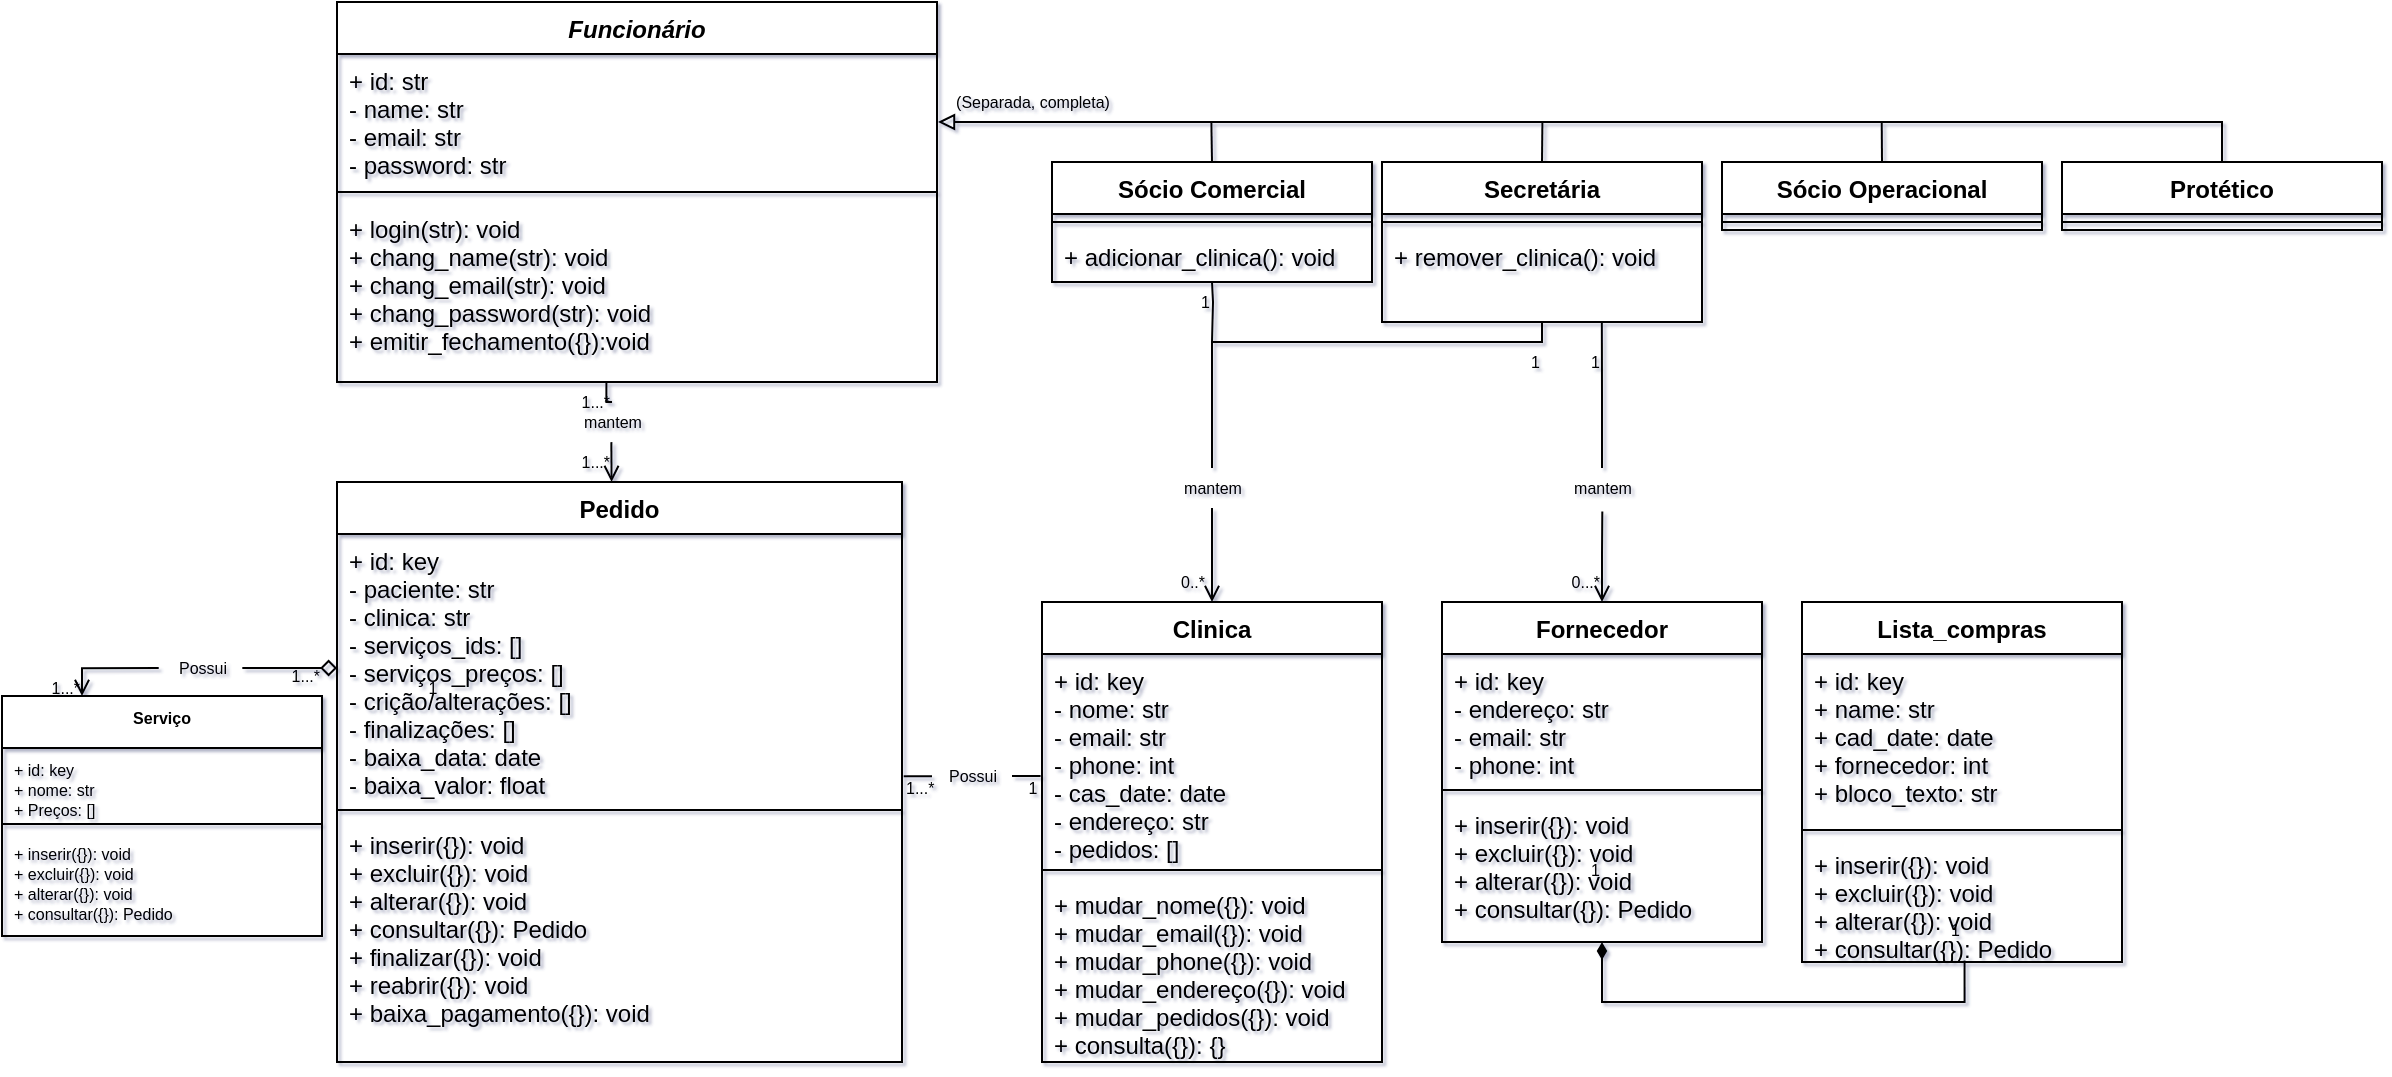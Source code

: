 <mxfile version="17.4.2" type="device"><diagram id="wCIUYgLf97K4qS9yF1l3" name="Página-1"><mxGraphModel dx="1093" dy="1552" grid="1" gridSize="10" guides="1" tooltips="1" connect="1" arrows="1" fold="1" page="1" pageScale="1" pageWidth="1169" pageHeight="827" background="none" math="0" shadow="1"><root><mxCell id="0"/><mxCell id="1" parent="0"/><mxCell id="eHvYOcXWMKYHGgOFtX7L-127" value="1" style="text;html=1;align=right;verticalAlign=middle;resizable=0;points=[];autosize=1;strokeColor=none;fillColor=none;fontSize=8;" vertex="1" parent="1"><mxGeometry x="980" y="-200" width="20" height="20" as="geometry"/></mxCell><mxCell id="eHvYOcXWMKYHGgOFtX7L-111" value="1" style="text;html=1;align=right;verticalAlign=middle;resizable=0;points=[];autosize=1;strokeColor=none;fillColor=none;fontSize=8;" vertex="1" parent="1"><mxGeometry x="950" y="-200" width="20" height="20" as="geometry"/></mxCell><mxCell id="eHvYOcXWMKYHGgOFtX7L-76" value="1...*" style="text;html=1;align=right;verticalAlign=middle;resizable=0;points=[];autosize=1;strokeColor=none;fillColor=none;fontSize=8;" vertex="1" parent="1"><mxGeometry x="475" y="-150" width="30" height="20" as="geometry"/></mxCell><mxCell id="eHvYOcXWMKYHGgOFtX7L-64" value="1" style="text;html=1;align=center;verticalAlign=middle;resizable=0;points=[];autosize=1;strokeColor=none;fillColor=none;fontSize=8;" vertex="1" parent="1"><mxGeometry x="705" y="13" width="20" height="20" as="geometry"/></mxCell><mxCell id="BqnHKmlC6TDijNeTiooH-1" value="Funcionário" style="swimlane;fontStyle=3;align=center;verticalAlign=top;childLayout=stackLayout;horizontal=1;startSize=26;horizontalStack=0;resizeParent=1;resizeParentMax=0;resizeLast=0;collapsible=1;marginBottom=0;" parent="1" vertex="1"><mxGeometry x="367.5" y="-370" width="300" height="190" as="geometry"/></mxCell><mxCell id="BqnHKmlC6TDijNeTiooH-2" value="+ id: str&#10;- name: str&#10;- email: str&#10;- password: str " style="text;strokeColor=none;fillColor=none;align=left;verticalAlign=top;spacingLeft=4;spacingRight=4;overflow=hidden;rotatable=0;points=[[0,0.5],[1,0.5]];portConstraint=eastwest;" parent="BqnHKmlC6TDijNeTiooH-1" vertex="1"><mxGeometry y="26" width="300" height="64" as="geometry"/></mxCell><mxCell id="BqnHKmlC6TDijNeTiooH-3" value="" style="line;strokeWidth=1;fillColor=none;align=left;verticalAlign=middle;spacingTop=-1;spacingLeft=3;spacingRight=3;rotatable=0;labelPosition=right;points=[];portConstraint=eastwest;" parent="BqnHKmlC6TDijNeTiooH-1" vertex="1"><mxGeometry y="90" width="300" height="10" as="geometry"/></mxCell><mxCell id="BqnHKmlC6TDijNeTiooH-4" value="+ login(str): void&#10;+ chang_name(str): void&#10;+ chang_email(str): void&#10;+ chang_password(str): void&#10;+ emitir_fechamento({}):void" style="text;strokeColor=none;fillColor=none;align=left;verticalAlign=top;spacingLeft=4;spacingRight=4;overflow=hidden;rotatable=0;points=[[0,0.5],[1,0.5]];portConstraint=eastwest;" parent="BqnHKmlC6TDijNeTiooH-1" vertex="1"><mxGeometry y="100" width="300" height="90" as="geometry"/></mxCell><mxCell id="eHvYOcXWMKYHGgOFtX7L-121" style="edgeStyle=orthogonalEdgeStyle;rounded=0;orthogonalLoop=1;jettySize=auto;html=1;exitX=0.5;exitY=0;exitDx=0;exitDy=0;labelBackgroundColor=#FFFFFF;fontSize=8;startArrow=none;startFill=0;endArrow=none;endFill=0;strokeColor=#030303;" edge="1" parent="1" source="eHvYOcXWMKYHGgOFtX7L-1"><mxGeometry relative="1" as="geometry"><mxPoint x="804.69" y="-310.0" as="targetPoint"/></mxGeometry></mxCell><mxCell id="eHvYOcXWMKYHGgOFtX7L-1" value="Sócio Comercial" style="swimlane;fontStyle=1;align=center;verticalAlign=top;childLayout=stackLayout;horizontal=1;startSize=26;horizontalStack=0;resizeParent=1;resizeParentMax=0;resizeLast=0;collapsible=1;marginBottom=0;" vertex="1" parent="1"><mxGeometry x="725" y="-290" width="160" height="60" as="geometry"/></mxCell><mxCell id="eHvYOcXWMKYHGgOFtX7L-3" value="" style="line;strokeWidth=1;fillColor=none;align=left;verticalAlign=middle;spacingTop=-1;spacingLeft=3;spacingRight=3;rotatable=0;labelPosition=right;points=[];portConstraint=eastwest;" vertex="1" parent="eHvYOcXWMKYHGgOFtX7L-1"><mxGeometry y="26" width="160" height="8" as="geometry"/></mxCell><mxCell id="eHvYOcXWMKYHGgOFtX7L-4" value="+ adicionar_clinica(): void" style="text;strokeColor=none;fillColor=none;align=left;verticalAlign=top;spacingLeft=4;spacingRight=4;overflow=hidden;rotatable=0;points=[[0,0.5],[1,0.5]];portConstraint=eastwest;" vertex="1" parent="eHvYOcXWMKYHGgOFtX7L-1"><mxGeometry y="34" width="160" height="26" as="geometry"/></mxCell><mxCell id="eHvYOcXWMKYHGgOFtX7L-119" style="edgeStyle=orthogonalEdgeStyle;rounded=0;orthogonalLoop=1;jettySize=auto;html=1;exitX=0.5;exitY=0;exitDx=0;exitDy=0;labelBackgroundColor=#FFFFFF;fontSize=8;startArrow=none;startFill=0;endArrow=none;endFill=0;strokeColor=#030303;" edge="1" parent="1" source="eHvYOcXWMKYHGgOFtX7L-5"><mxGeometry relative="1" as="geometry"><mxPoint x="1139.862" y="-310.0" as="targetPoint"/></mxGeometry></mxCell><mxCell id="eHvYOcXWMKYHGgOFtX7L-5" value="Sócio Operacional" style="swimlane;fontStyle=1;align=center;verticalAlign=top;childLayout=stackLayout;horizontal=1;startSize=26;horizontalStack=0;resizeParent=1;resizeParentMax=0;resizeLast=0;collapsible=1;marginBottom=0;" vertex="1" parent="1"><mxGeometry x="1060" y="-290" width="160" height="34" as="geometry"/></mxCell><mxCell id="eHvYOcXWMKYHGgOFtX7L-7" value="" style="line;strokeWidth=1;fillColor=none;align=left;verticalAlign=middle;spacingTop=-1;spacingLeft=3;spacingRight=3;rotatable=0;labelPosition=right;points=[];portConstraint=eastwest;" vertex="1" parent="eHvYOcXWMKYHGgOFtX7L-5"><mxGeometry y="26" width="160" height="8" as="geometry"/></mxCell><mxCell id="eHvYOcXWMKYHGgOFtX7L-105" style="edgeStyle=orthogonalEdgeStyle;rounded=0;orthogonalLoop=1;jettySize=auto;html=1;exitX=0.5;exitY=1;exitDx=0;exitDy=0;labelBackgroundColor=#FFFFFF;fontSize=8;startArrow=none;startFill=0;endArrow=open;endFill=0;strokeColor=#030303;" edge="1" parent="1" source="eHvYOcXWMKYHGgOFtX7L-106" target="eHvYOcXWMKYHGgOFtX7L-21"><mxGeometry relative="1" as="geometry"><Array as="points"/></mxGeometry></mxCell><mxCell id="eHvYOcXWMKYHGgOFtX7L-120" style="edgeStyle=orthogonalEdgeStyle;rounded=0;orthogonalLoop=1;jettySize=auto;html=1;exitX=0.5;exitY=0;exitDx=0;exitDy=0;labelBackgroundColor=#FFFFFF;fontSize=8;startArrow=none;startFill=0;endArrow=none;endFill=0;strokeColor=#030303;" edge="1" parent="1" source="eHvYOcXWMKYHGgOFtX7L-9"><mxGeometry relative="1" as="geometry"><mxPoint x="970.207" y="-310.0" as="targetPoint"/></mxGeometry></mxCell><mxCell id="eHvYOcXWMKYHGgOFtX7L-9" value="Secretária" style="swimlane;fontStyle=1;align=center;verticalAlign=top;childLayout=stackLayout;horizontal=1;startSize=26;horizontalStack=0;resizeParent=1;resizeParentMax=0;resizeLast=0;collapsible=1;marginBottom=0;" vertex="1" parent="1"><mxGeometry x="890" y="-290" width="160" height="80" as="geometry"/></mxCell><mxCell id="eHvYOcXWMKYHGgOFtX7L-11" value="" style="line;strokeWidth=1;fillColor=none;align=left;verticalAlign=middle;spacingTop=-1;spacingLeft=3;spacingRight=3;rotatable=0;labelPosition=right;points=[];portConstraint=eastwest;" vertex="1" parent="eHvYOcXWMKYHGgOFtX7L-9"><mxGeometry y="26" width="160" height="8" as="geometry"/></mxCell><mxCell id="eHvYOcXWMKYHGgOFtX7L-12" value="+ remover_clinica(): void&#10;" style="text;strokeColor=none;fillColor=none;align=left;verticalAlign=top;spacingLeft=4;spacingRight=4;overflow=hidden;rotatable=0;points=[[0,0.5],[1,0.5]];portConstraint=eastwest;" vertex="1" parent="eHvYOcXWMKYHGgOFtX7L-9"><mxGeometry y="34" width="160" height="46" as="geometry"/></mxCell><mxCell id="eHvYOcXWMKYHGgOFtX7L-118" style="edgeStyle=orthogonalEdgeStyle;rounded=0;orthogonalLoop=1;jettySize=auto;html=1;exitX=0.5;exitY=0;exitDx=0;exitDy=0;labelBackgroundColor=#FFFFFF;fontSize=8;startArrow=none;startFill=0;endArrow=block;endFill=0;strokeColor=#030303;" edge="1" parent="1" source="eHvYOcXWMKYHGgOFtX7L-13"><mxGeometry relative="1" as="geometry"><mxPoint x="668" y="-310" as="targetPoint"/><Array as="points"><mxPoint x="1310" y="-310"/><mxPoint x="668" y="-310"/></Array></mxGeometry></mxCell><mxCell id="eHvYOcXWMKYHGgOFtX7L-13" value="Protético" style="swimlane;fontStyle=1;align=center;verticalAlign=top;childLayout=stackLayout;horizontal=1;startSize=26;horizontalStack=0;resizeParent=1;resizeParentMax=0;resizeLast=0;collapsible=1;marginBottom=0;" vertex="1" parent="1"><mxGeometry x="1230" y="-290" width="160" height="34" as="geometry"/></mxCell><mxCell id="eHvYOcXWMKYHGgOFtX7L-15" value="" style="line;strokeWidth=1;fillColor=none;align=left;verticalAlign=middle;spacingTop=-1;spacingLeft=3;spacingRight=3;rotatable=0;labelPosition=right;points=[];portConstraint=eastwest;" vertex="1" parent="eHvYOcXWMKYHGgOFtX7L-13"><mxGeometry y="26" width="160" height="8" as="geometry"/></mxCell><mxCell id="eHvYOcXWMKYHGgOFtX7L-104" style="edgeStyle=orthogonalEdgeStyle;rounded=0;orthogonalLoop=1;jettySize=auto;html=1;labelBackgroundColor=#FFFFFF;fontSize=8;startArrow=none;startFill=0;endArrow=none;endFill=0;strokeColor=#030303;" edge="1" parent="1" target="eHvYOcXWMKYHGgOFtX7L-1"><mxGeometry relative="1" as="geometry"><mxPoint x="805" y="-200" as="sourcePoint"/></mxGeometry></mxCell><mxCell id="eHvYOcXWMKYHGgOFtX7L-21" value="Clinica" style="swimlane;fontStyle=1;align=center;verticalAlign=top;childLayout=stackLayout;horizontal=1;startSize=26;horizontalStack=0;resizeParent=1;resizeParentMax=0;resizeLast=0;collapsible=1;marginBottom=0;" vertex="1" parent="1"><mxGeometry x="720" y="-70" width="170" height="230" as="geometry"/></mxCell><mxCell id="eHvYOcXWMKYHGgOFtX7L-22" value="+ id: key&#10;- nome: str&#10;- email: str&#10;- phone: int&#10;- cas_date: date&#10;- endereço: str &#10;- pedidos: []" style="text;strokeColor=none;fillColor=none;align=left;verticalAlign=top;spacingLeft=4;spacingRight=4;overflow=hidden;rotatable=0;points=[[0,0.5],[1,0.5]];portConstraint=eastwest;" vertex="1" parent="eHvYOcXWMKYHGgOFtX7L-21"><mxGeometry y="26" width="170" height="104" as="geometry"/></mxCell><mxCell id="eHvYOcXWMKYHGgOFtX7L-23" value="" style="line;strokeWidth=1;fillColor=none;align=left;verticalAlign=middle;spacingTop=-1;spacingLeft=3;spacingRight=3;rotatable=0;labelPosition=right;points=[];portConstraint=eastwest;" vertex="1" parent="eHvYOcXWMKYHGgOFtX7L-21"><mxGeometry y="130" width="170" height="8" as="geometry"/></mxCell><mxCell id="eHvYOcXWMKYHGgOFtX7L-24" value="+ mudar_nome({}): void&#10;+ mudar_email({}): void&#10;+ mudar_phone({}): void&#10;+ mudar_endereço({}): void&#10;+ mudar_pedidos({}): void&#10;+ consulta({}): {}" style="text;strokeColor=none;fillColor=none;align=left;verticalAlign=top;spacingLeft=4;spacingRight=4;overflow=hidden;rotatable=0;points=[[0,0.5],[1,0.5]];portConstraint=eastwest;" vertex="1" parent="eHvYOcXWMKYHGgOFtX7L-21"><mxGeometry y="138" width="170" height="92" as="geometry"/></mxCell><mxCell id="eHvYOcXWMKYHGgOFtX7L-72" style="edgeStyle=orthogonalEdgeStyle;rounded=0;orthogonalLoop=1;jettySize=auto;html=1;exitX=0.5;exitY=0;exitDx=0;exitDy=0;labelBackgroundColor=#FFFFFF;fontSize=8;startArrow=none;startFill=0;endArrow=none;endFill=0;strokeColor=#030303;entryX=0.449;entryY=1.006;entryDx=0;entryDy=0;entryPerimeter=0;" edge="1" parent="1" source="eHvYOcXWMKYHGgOFtX7L-73" target="BqnHKmlC6TDijNeTiooH-4"><mxGeometry relative="1" as="geometry"><mxPoint x="505" y="-80" as="targetPoint"/></mxGeometry></mxCell><mxCell id="eHvYOcXWMKYHGgOFtX7L-99" style="edgeStyle=orthogonalEdgeStyle;rounded=0;orthogonalLoop=1;jettySize=auto;html=1;exitX=1;exitY=0.5;exitDx=0;exitDy=0;entryX=-0.004;entryY=0.582;entryDx=0;entryDy=0;labelBackgroundColor=#FFFFFF;fontSize=8;startArrow=none;startFill=0;endArrow=none;endFill=0;strokeColor=#030303;entryPerimeter=0;" edge="1" parent="1" source="eHvYOcXWMKYHGgOFtX7L-100" target="eHvYOcXWMKYHGgOFtX7L-22"><mxGeometry relative="1" as="geometry"/></mxCell><mxCell id="eHvYOcXWMKYHGgOFtX7L-25" value="Pedido" style="swimlane;fontStyle=1;align=center;verticalAlign=top;childLayout=stackLayout;horizontal=1;startSize=26;horizontalStack=0;resizeParent=1;resizeParentMax=0;resizeLast=0;collapsible=1;marginBottom=0;" vertex="1" parent="1"><mxGeometry x="367.5" y="-130" width="282.5" height="290" as="geometry"/></mxCell><mxCell id="eHvYOcXWMKYHGgOFtX7L-26" value="+ id: key&#10;- paciente: str&#10;- clinica: str&#10;- serviços_ids: []&#10;- serviços_preços: []&#10;- crição/alterações: []&#10;- finalizações: []&#10;- baixa_data: date&#10;- baixa_valor: float" style="text;strokeColor=none;fillColor=none;align=left;verticalAlign=top;spacingLeft=4;spacingRight=4;overflow=hidden;rotatable=0;points=[[0,0.5],[1,0.5]];portConstraint=eastwest;" vertex="1" parent="eHvYOcXWMKYHGgOFtX7L-25"><mxGeometry y="26" width="282.5" height="134" as="geometry"/></mxCell><mxCell id="eHvYOcXWMKYHGgOFtX7L-27" value="" style="line;strokeWidth=1;fillColor=none;align=left;verticalAlign=middle;spacingTop=-1;spacingLeft=3;spacingRight=3;rotatable=0;labelPosition=right;points=[];portConstraint=eastwest;" vertex="1" parent="eHvYOcXWMKYHGgOFtX7L-25"><mxGeometry y="160" width="282.5" height="8" as="geometry"/></mxCell><mxCell id="eHvYOcXWMKYHGgOFtX7L-28" value="+ inserir({}): void&#10;+ excluir({}): void&#10;+ alterar({}): void&#10;+ consultar({}): Pedido&#10;+ finalizar({}): void&#10;+ reabrir({}): void&#10;+ baixa_pagamento({}): void" style="text;strokeColor=none;fillColor=none;align=left;verticalAlign=top;spacingLeft=4;spacingRight=4;overflow=hidden;rotatable=0;points=[[0,0.5],[1,0.5]];portConstraint=eastwest;" vertex="1" parent="eHvYOcXWMKYHGgOFtX7L-25"><mxGeometry y="168" width="282.5" height="122" as="geometry"/></mxCell><mxCell id="eHvYOcXWMKYHGgOFtX7L-126" style="edgeStyle=orthogonalEdgeStyle;rounded=0;orthogonalLoop=1;jettySize=auto;html=1;exitX=0.5;exitY=0;exitDx=0;exitDy=0;labelBackgroundColor=#FFFFFF;fontSize=8;startArrow=none;startFill=0;endArrow=none;endFill=0;strokeColor=#030303;entryX=0.687;entryY=1.009;entryDx=0;entryDy=0;entryPerimeter=0;" edge="1" parent="1" source="eHvYOcXWMKYHGgOFtX7L-130" target="eHvYOcXWMKYHGgOFtX7L-12"><mxGeometry relative="1" as="geometry"><mxPoint x="1000" y="-220" as="targetPoint"/></mxGeometry></mxCell><mxCell id="eHvYOcXWMKYHGgOFtX7L-132" style="edgeStyle=orthogonalEdgeStyle;rounded=0;orthogonalLoop=1;jettySize=auto;html=1;exitX=0.5;exitY=0;exitDx=0;exitDy=0;entryX=0.504;entryY=1.088;entryDx=0;entryDy=0;entryPerimeter=0;labelBackgroundColor=#FFFFFF;fontSize=8;startArrow=open;startFill=0;endArrow=none;endFill=0;strokeColor=#030303;" edge="1" parent="1" source="eHvYOcXWMKYHGgOFtX7L-33" target="eHvYOcXWMKYHGgOFtX7L-130"><mxGeometry relative="1" as="geometry"/></mxCell><mxCell id="eHvYOcXWMKYHGgOFtX7L-33" value="Fornecedor" style="swimlane;fontStyle=1;align=center;verticalAlign=top;childLayout=stackLayout;horizontal=1;startSize=26;horizontalStack=0;resizeParent=1;resizeParentMax=0;resizeLast=0;collapsible=1;marginBottom=0;" vertex="1" parent="1"><mxGeometry x="920" y="-70" width="160" height="170" as="geometry"/></mxCell><mxCell id="eHvYOcXWMKYHGgOFtX7L-34" value="+ id: key &#10;- endereço: str&#10;- email: str&#10;- phone: int" style="text;strokeColor=none;fillColor=none;align=left;verticalAlign=top;spacingLeft=4;spacingRight=4;overflow=hidden;rotatable=0;points=[[0,0.5],[1,0.5]];portConstraint=eastwest;" vertex="1" parent="eHvYOcXWMKYHGgOFtX7L-33"><mxGeometry y="26" width="160" height="64" as="geometry"/></mxCell><mxCell id="eHvYOcXWMKYHGgOFtX7L-35" value="" style="line;strokeWidth=1;fillColor=none;align=left;verticalAlign=middle;spacingTop=-1;spacingLeft=3;spacingRight=3;rotatable=0;labelPosition=right;points=[];portConstraint=eastwest;" vertex="1" parent="eHvYOcXWMKYHGgOFtX7L-33"><mxGeometry y="90" width="160" height="8" as="geometry"/></mxCell><mxCell id="eHvYOcXWMKYHGgOFtX7L-36" value="+ inserir({}): void&#10;+ excluir({}): void&#10;+ alterar({}): void&#10;+ consultar({}): Pedido" style="text;strokeColor=none;fillColor=none;align=left;verticalAlign=top;spacingLeft=4;spacingRight=4;overflow=hidden;rotatable=0;points=[[0,0.5],[1,0.5]];portConstraint=eastwest;" vertex="1" parent="eHvYOcXWMKYHGgOFtX7L-33"><mxGeometry y="98" width="160" height="72" as="geometry"/></mxCell><mxCell id="eHvYOcXWMKYHGgOFtX7L-37" value="Lista_compras" style="swimlane;fontStyle=1;align=center;verticalAlign=top;childLayout=stackLayout;horizontal=1;startSize=26;horizontalStack=0;resizeParent=1;resizeParentMax=0;resizeLast=0;collapsible=1;marginBottom=0;" vertex="1" parent="1"><mxGeometry x="1100" y="-70" width="160" height="180" as="geometry"/></mxCell><mxCell id="eHvYOcXWMKYHGgOFtX7L-38" value="+ id: key&#10;+ name: str&#10;+ cad_date: date&#10;+ fornecedor: int&#10;+ bloco_texto: str" style="text;strokeColor=none;fillColor=none;align=left;verticalAlign=top;spacingLeft=4;spacingRight=4;overflow=hidden;rotatable=0;points=[[0,0.5],[1,0.5]];portConstraint=eastwest;" vertex="1" parent="eHvYOcXWMKYHGgOFtX7L-37"><mxGeometry y="26" width="160" height="84" as="geometry"/></mxCell><mxCell id="eHvYOcXWMKYHGgOFtX7L-39" value="" style="line;strokeWidth=1;fillColor=none;align=left;verticalAlign=middle;spacingTop=-1;spacingLeft=3;spacingRight=3;rotatable=0;labelPosition=right;points=[];portConstraint=eastwest;" vertex="1" parent="eHvYOcXWMKYHGgOFtX7L-37"><mxGeometry y="110" width="160" height="8" as="geometry"/></mxCell><mxCell id="eHvYOcXWMKYHGgOFtX7L-40" value="+ inserir({}): void&#10;+ excluir({}): void&#10;+ alterar({}): void&#10;+ consultar({}): Pedido" style="text;strokeColor=none;fillColor=none;align=left;verticalAlign=top;spacingLeft=4;spacingRight=4;overflow=hidden;rotatable=0;points=[[0,0.5],[1,0.5]];portConstraint=eastwest;" vertex="1" parent="eHvYOcXWMKYHGgOFtX7L-37"><mxGeometry y="118" width="160" height="62" as="geometry"/></mxCell><mxCell id="eHvYOcXWMKYHGgOFtX7L-49" value="1" style="text;html=1;align=center;verticalAlign=middle;resizable=0;points=[];autosize=1;strokeColor=none;fillColor=none;fontSize=8;" vertex="1" parent="1"><mxGeometry x="405" y="-37" width="20" height="20" as="geometry"/></mxCell><mxCell id="eHvYOcXWMKYHGgOFtX7L-53" value="(Separada, completa)" style="text;html=1;align=center;verticalAlign=middle;resizable=0;points=[];autosize=1;strokeColor=none;fillColor=none;fontSize=8;" vertex="1" parent="1"><mxGeometry x="670" y="-330" width="90" height="20" as="geometry"/></mxCell><mxCell id="eHvYOcXWMKYHGgOFtX7L-63" value="1...*" style="text;html=1;align=left;verticalAlign=middle;resizable=0;points=[];autosize=1;strokeColor=none;fillColor=none;fontSize=8;strokeWidth=0;" vertex="1" parent="1"><mxGeometry x="650" y="13" width="30" height="20" as="geometry"/></mxCell><mxCell id="eHvYOcXWMKYHGgOFtX7L-73" value="mantem" style="text;html=1;align=center;verticalAlign=middle;resizable=0;points=[];autosize=1;strokeColor=none;fillColor=none;fontSize=8;horizontal=1;spacing=0;" vertex="1" parent="1"><mxGeometry x="485" y="-170" width="40" height="20" as="geometry"/></mxCell><mxCell id="eHvYOcXWMKYHGgOFtX7L-74" value="" style="edgeStyle=orthogonalEdgeStyle;rounded=0;orthogonalLoop=1;jettySize=auto;html=1;exitX=0.486;exitY=0;exitDx=0;exitDy=0;labelBackgroundColor=#FFFFFF;fontSize=8;startArrow=open;startFill=0;endArrow=none;endFill=0;strokeColor=#030303;entryX=0.492;entryY=1.003;entryDx=0;entryDy=0;entryPerimeter=0;exitPerimeter=0;" edge="1" parent="1" source="eHvYOcXWMKYHGgOFtX7L-25" target="eHvYOcXWMKYHGgOFtX7L-73"><mxGeometry relative="1" as="geometry"><mxPoint x="445.46" y="-149.88" as="targetPoint"/><mxPoint x="447.5" y="-130" as="sourcePoint"/></mxGeometry></mxCell><mxCell id="eHvYOcXWMKYHGgOFtX7L-75" value="1...*" style="text;html=1;align=right;verticalAlign=middle;resizable=0;points=[];autosize=1;strokeColor=none;fillColor=none;fontSize=8;" vertex="1" parent="1"><mxGeometry x="475" y="-180" width="30" height="20" as="geometry"/></mxCell><mxCell id="eHvYOcXWMKYHGgOFtX7L-84" value="" style="edgeStyle=orthogonalEdgeStyle;rounded=0;orthogonalLoop=1;jettySize=auto;html=1;labelBackgroundColor=#FFFFFF;fontSize=8;startArrow=diamond;startFill=0;endArrow=none;endFill=0;strokeColor=#030303;exitX=0;exitY=0.5;exitDx=0;exitDy=0;entryX=1.004;entryY=0.502;entryDx=0;entryDy=0;entryPerimeter=0;" edge="1" parent="1" source="eHvYOcXWMKYHGgOFtX7L-26" target="eHvYOcXWMKYHGgOFtX7L-91"><mxGeometry relative="1" as="geometry"><mxPoint x="390" y="-60" as="targetPoint"/><mxPoint x="585" y="-37" as="sourcePoint"/><Array as="points"><mxPoint x="330" y="-37"/></Array></mxGeometry></mxCell><mxCell id="eHvYOcXWMKYHGgOFtX7L-85" value="1...*" style="text;html=1;align=right;verticalAlign=middle;resizable=0;points=[];autosize=1;strokeColor=none;fillColor=none;fontSize=8;" vertex="1" parent="1"><mxGeometry x="210" y="-37" width="30" height="20" as="geometry"/></mxCell><mxCell id="eHvYOcXWMKYHGgOFtX7L-86" style="edgeStyle=orthogonalEdgeStyle;rounded=0;orthogonalLoop=1;jettySize=auto;html=1;labelBackgroundColor=#FFFFFF;fontSize=8;startArrow=none;startFill=1;endArrow=open;endFill=0;strokeColor=#030303;exitX=-0.041;exitY=0.503;exitDx=0;exitDy=0;exitPerimeter=0;entryX=0.25;entryY=0;entryDx=0;entryDy=0;" edge="1" parent="1" source="eHvYOcXWMKYHGgOFtX7L-91" target="eHvYOcXWMKYHGgOFtX7L-87"><mxGeometry relative="1" as="geometry"><mxPoint x="150" y="-30" as="targetPoint"/><mxPoint x="185" y="-134" as="sourcePoint"/><Array as="points"><mxPoint x="240" y="-37"/></Array></mxGeometry></mxCell><mxCell id="eHvYOcXWMKYHGgOFtX7L-87" value="Serviço" style="swimlane;fontStyle=1;align=center;verticalAlign=top;childLayout=stackLayout;horizontal=1;startSize=26;horizontalStack=0;resizeParent=1;resizeParentMax=0;resizeLast=0;collapsible=1;marginBottom=0;fontSize=8;" vertex="1" parent="1"><mxGeometry x="200" y="-23" width="160" height="120" as="geometry"/></mxCell><mxCell id="eHvYOcXWMKYHGgOFtX7L-88" value="+ id: key&#10;+ nome: str&#10;+ Preços: [] &#10;" style="text;strokeColor=none;fillColor=none;align=left;verticalAlign=top;spacingLeft=4;spacingRight=4;overflow=hidden;rotatable=0;points=[[0,0.5],[1,0.5]];portConstraint=eastwest;fontSize=8;" vertex="1" parent="eHvYOcXWMKYHGgOFtX7L-87"><mxGeometry y="26" width="160" height="34" as="geometry"/></mxCell><mxCell id="eHvYOcXWMKYHGgOFtX7L-89" value="" style="line;strokeWidth=1;fillColor=none;align=left;verticalAlign=middle;spacingTop=-1;spacingLeft=3;spacingRight=3;rotatable=0;labelPosition=right;points=[];portConstraint=eastwest;fontSize=8;" vertex="1" parent="eHvYOcXWMKYHGgOFtX7L-87"><mxGeometry y="60" width="160" height="8" as="geometry"/></mxCell><mxCell id="eHvYOcXWMKYHGgOFtX7L-90" value="+ inserir({}): void&#10;+ excluir({}): void&#10;+ alterar({}): void&#10;+ consultar({}): Pedido" style="text;strokeColor=none;fillColor=none;align=left;verticalAlign=top;spacingLeft=4;spacingRight=4;overflow=hidden;rotatable=0;points=[[0,0.5],[1,0.5]];portConstraint=eastwest;fontSize=8;" vertex="1" parent="eHvYOcXWMKYHGgOFtX7L-87"><mxGeometry y="68" width="160" height="52" as="geometry"/></mxCell><mxCell id="eHvYOcXWMKYHGgOFtX7L-91" value="Possui" style="text;html=1;align=center;verticalAlign=middle;resizable=0;points=[];autosize=1;strokeColor=none;fillColor=none;fontSize=8;horizontal=1;spacing=0;" vertex="1" parent="1"><mxGeometry x="280" y="-47" width="40" height="20" as="geometry"/></mxCell><mxCell id="eHvYOcXWMKYHGgOFtX7L-100" value="Possui" style="text;html=1;align=center;verticalAlign=middle;resizable=0;points=[];autosize=1;strokeColor=none;fillColor=none;fontSize=8;horizontal=1;spacing=0;" vertex="1" parent="1"><mxGeometry x="665" y="7" width="40" height="20" as="geometry"/></mxCell><mxCell id="eHvYOcXWMKYHGgOFtX7L-101" value="" style="edgeStyle=orthogonalEdgeStyle;rounded=0;orthogonalLoop=1;jettySize=auto;html=1;exitX=1.003;exitY=0.904;exitDx=0;exitDy=0;entryX=0.001;entryY=0.538;entryDx=0;entryDy=0;labelBackgroundColor=#FFFFFF;fontSize=8;startArrow=none;startFill=0;endArrow=none;endFill=0;strokeColor=#030303;entryPerimeter=0;exitPerimeter=0;" edge="1" parent="1" source="eHvYOcXWMKYHGgOFtX7L-26" target="eHvYOcXWMKYHGgOFtX7L-100"><mxGeometry relative="1" as="geometry"><mxPoint x="585" y="-33" as="sourcePoint"/><mxPoint x="660.16" y="-33.428" as="targetPoint"/></mxGeometry></mxCell><mxCell id="eHvYOcXWMKYHGgOFtX7L-106" value="mantem" style="text;html=1;align=center;verticalAlign=middle;resizable=0;points=[];autosize=1;strokeColor=none;fillColor=none;fontSize=8;" vertex="1" parent="1"><mxGeometry x="785" y="-137" width="40" height="20" as="geometry"/></mxCell><mxCell id="eHvYOcXWMKYHGgOFtX7L-108" value="" style="edgeStyle=orthogonalEdgeStyle;rounded=0;orthogonalLoop=1;jettySize=auto;html=1;labelBackgroundColor=#FFFFFF;fontSize=8;startArrow=none;startFill=0;endArrow=none;endFill=0;strokeColor=#030303;" edge="1" parent="1" source="eHvYOcXWMKYHGgOFtX7L-12" target="eHvYOcXWMKYHGgOFtX7L-106"><mxGeometry relative="1" as="geometry"><mxPoint x="970" y="-220" as="sourcePoint"/><mxPoint x="805.034" y="-60" as="targetPoint"/><Array as="points"><mxPoint x="970" y="-200"/><mxPoint x="805" y="-200"/></Array></mxGeometry></mxCell><mxCell id="eHvYOcXWMKYHGgOFtX7L-109" value="1...*" style="text;html=1;align=right;verticalAlign=middle;resizable=0;points=[];autosize=1;strokeColor=none;fillColor=none;fontSize=8;" vertex="1" parent="1"><mxGeometry x="330" y="-43" width="30" height="20" as="geometry"/></mxCell><mxCell id="eHvYOcXWMKYHGgOFtX7L-110" value="1" style="text;html=1;align=right;verticalAlign=middle;resizable=0;points=[];autosize=1;strokeColor=none;fillColor=none;fontSize=8;" vertex="1" parent="1"><mxGeometry x="785" y="-230" width="20" height="20" as="geometry"/></mxCell><mxCell id="eHvYOcXWMKYHGgOFtX7L-114" value="0..*" style="text;html=1;align=center;verticalAlign=middle;resizable=0;points=[];autosize=1;strokeColor=none;fillColor=none;fontSize=8;" vertex="1" parent="1"><mxGeometry x="780" y="-90" width="30" height="20" as="geometry"/></mxCell><mxCell id="eHvYOcXWMKYHGgOFtX7L-128" value="0...*" style="text;html=1;align=right;verticalAlign=middle;resizable=0;points=[];autosize=1;strokeColor=none;fillColor=none;fontSize=8;" vertex="1" parent="1"><mxGeometry x="970" y="-90" width="30" height="20" as="geometry"/></mxCell><mxCell id="eHvYOcXWMKYHGgOFtX7L-130" value="mantem" style="text;html=1;align=center;verticalAlign=middle;resizable=0;points=[];autosize=1;strokeColor=none;fillColor=none;fontSize=8;" vertex="1" parent="1"><mxGeometry x="980" y="-137" width="40" height="20" as="geometry"/></mxCell><mxCell id="eHvYOcXWMKYHGgOFtX7L-134" value="1" style="text;html=1;align=right;verticalAlign=middle;resizable=0;points=[];autosize=1;strokeColor=none;fillColor=none;fontSize=8;" vertex="1" parent="1"><mxGeometry x="980" y="54" width="20" height="20" as="geometry"/></mxCell><mxCell id="eHvYOcXWMKYHGgOFtX7L-136" style="edgeStyle=orthogonalEdgeStyle;rounded=0;orthogonalLoop=1;jettySize=auto;html=1;entryX=0.508;entryY=0.987;entryDx=0;entryDy=0;entryPerimeter=0;labelBackgroundColor=#FFFFFF;fontSize=8;startArrow=diamondThin;startFill=1;endArrow=none;endFill=0;strokeColor=#030303;exitX=0.5;exitY=1;exitDx=0;exitDy=0;" edge="1" parent="1" source="eHvYOcXWMKYHGgOFtX7L-33" target="eHvYOcXWMKYHGgOFtX7L-40"><mxGeometry relative="1" as="geometry"><mxPoint x="1001" y="57" as="sourcePoint"/></mxGeometry></mxCell><mxCell id="eHvYOcXWMKYHGgOFtX7L-137" value="1" style="text;html=1;align=right;verticalAlign=middle;resizable=0;points=[];autosize=1;strokeColor=none;fillColor=none;fontSize=8;" vertex="1" parent="1"><mxGeometry x="1160" y="84" width="20" height="20" as="geometry"/></mxCell></root></mxGraphModel></diagram></mxfile>